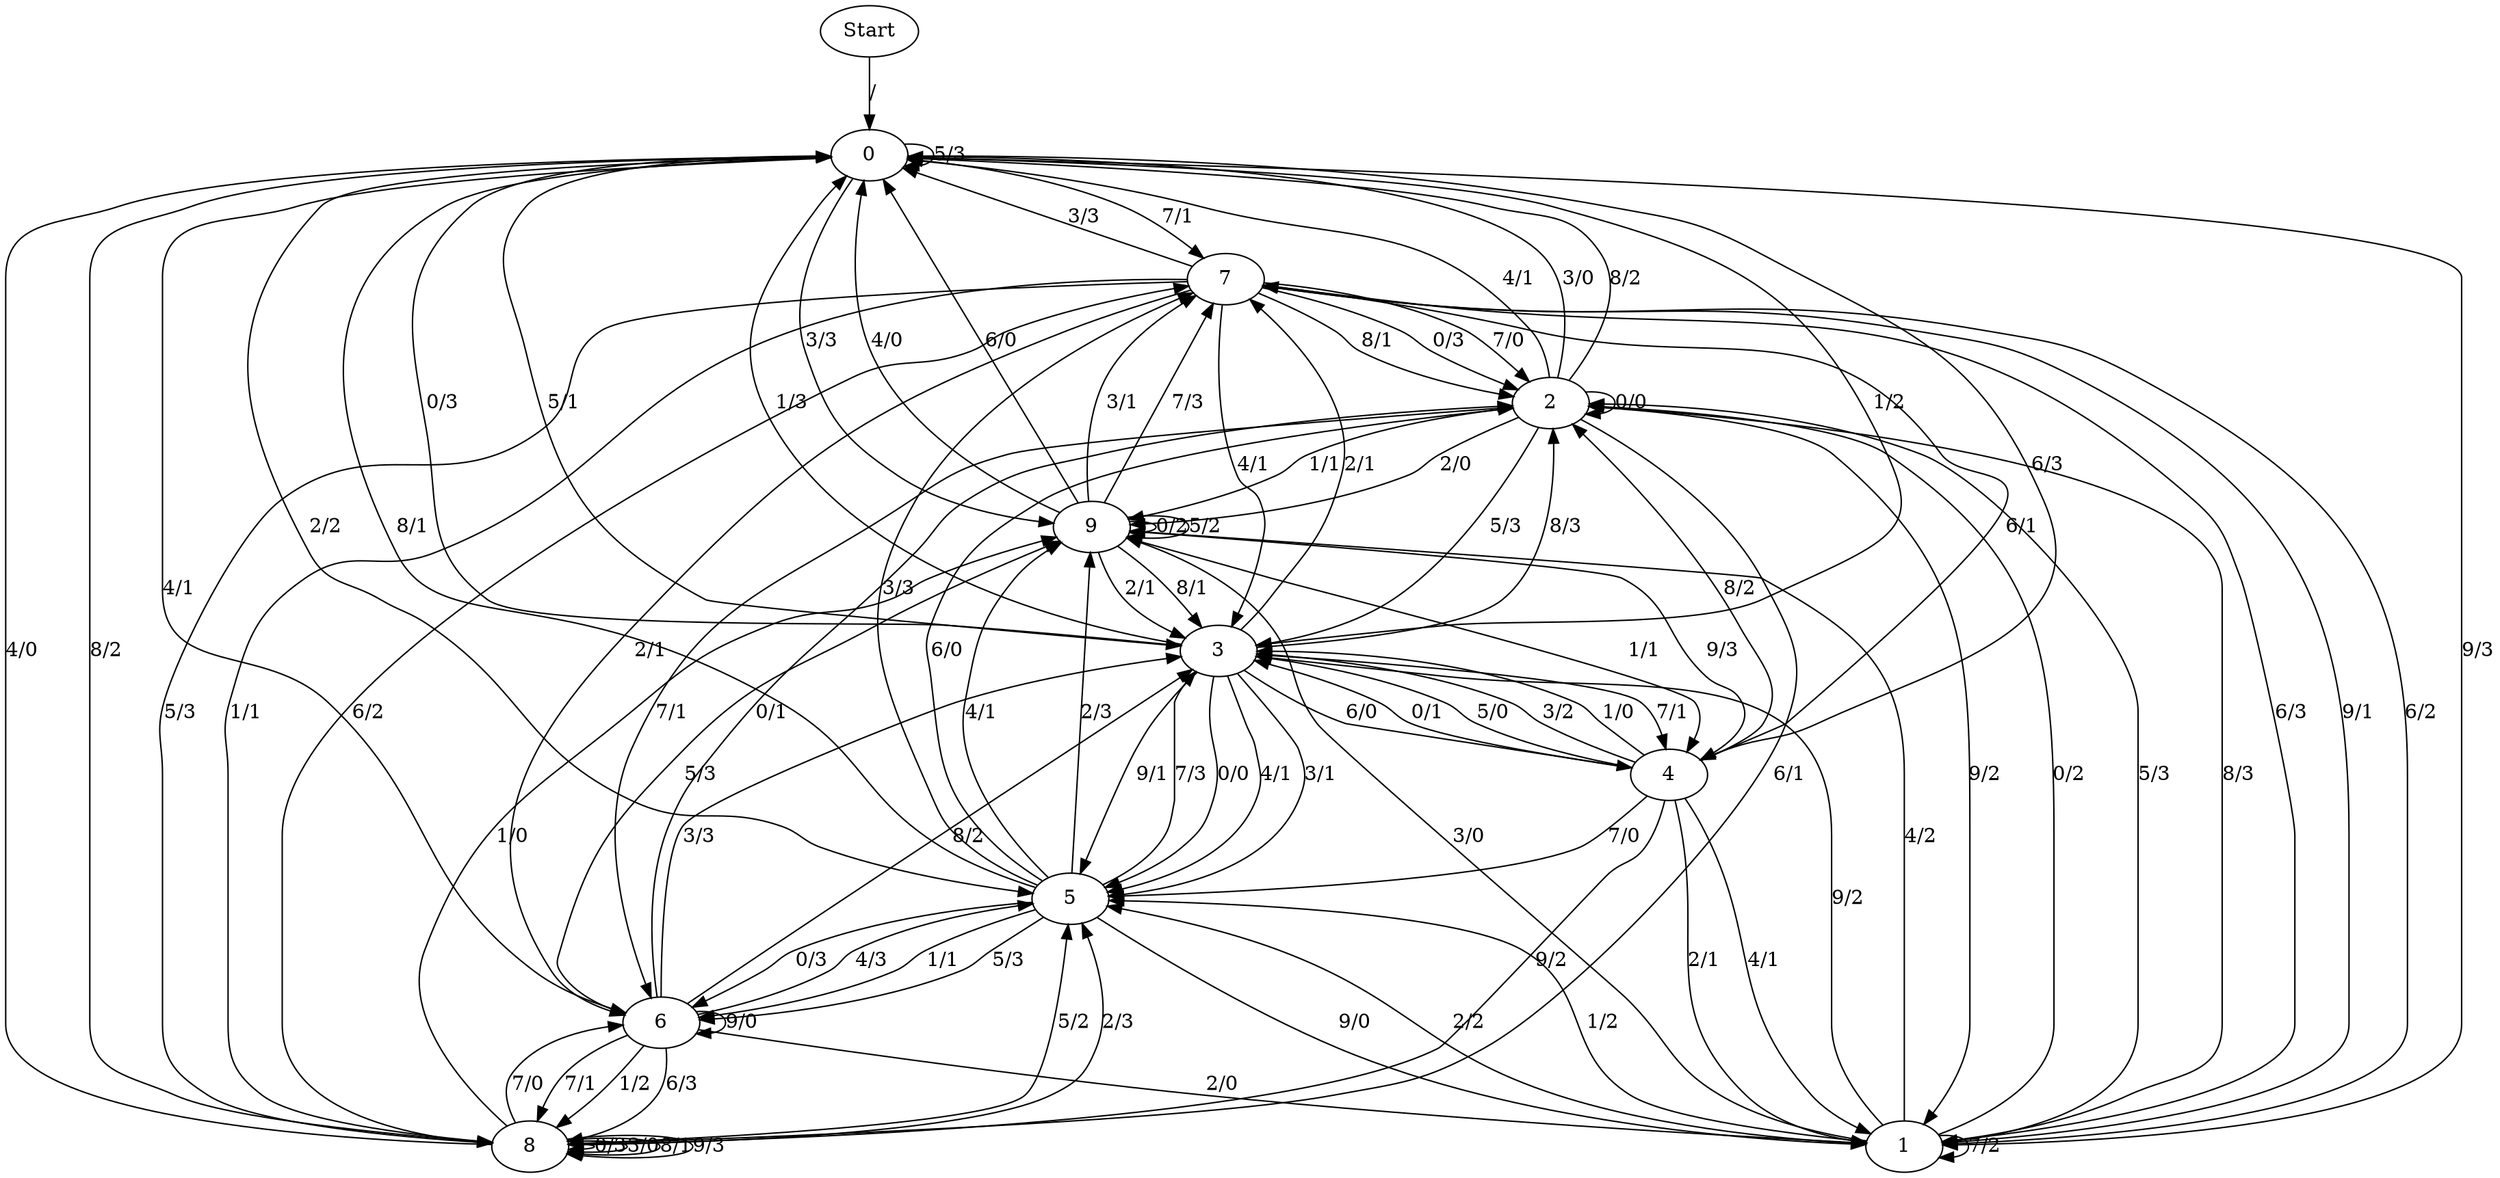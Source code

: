 digraph {
	Start -> 0 [label="/"]
	0 -> 7 [label="7/1"]
	0 -> 8 [label="8/2"]
	0 -> 1 [label="9/3"]
	0 -> 6 [label="4/1"]
	0 -> 4 [label="6/3"]
	0 -> 5 [label="2/2"]
	0 -> 3 [label="1/2"]
	0 -> 3 [label="0/3"]
	0 -> 0 [label="5/3"]
	0 -> 9 [label="3/3"]
	7 -> 3 [label="4/1"]
	7 -> 1 [label="6/3"]
	7 -> 0 [label="3/3"]
	7 -> 8 [label="5/3"]
	7 -> 6 [label="2/1"]
	7 -> 8 [label="1/1"]
	7 -> 2 [label="0/3"]
	7 -> 2 [label="7/0"]
	7 -> 1 [label="9/1"]
	7 -> 2 [label="8/1"]
	1 -> 9 [label="3/0"]
	1 -> 9 [label="4/2"]
	1 -> 3 [label="9/2"]
	1 -> 5 [label="2/2"]
	1 -> 2 [label="0/2"]
	1 -> 5 [label="1/2"]
	1 -> 2 [label="5/3"]
	1 -> 1 [label="7/2"]
	1 -> 7 [label="6/2"]
	1 -> 2 [label="8/3"]
	5 -> 6 [label="1/1"]
	5 -> 3 [label="7/3"]
	5 -> 6 [label="0/3"]
	5 -> 6 [label="5/3"]
	5 -> 7 [label="3/3"]
	5 -> 9 [label="4/1"]
	5 -> 9 [label="2/3"]
	5 -> 1 [label="9/0"]
	5 -> 2 [label="6/0"]
	5 -> 0 [label="8/1"]
	6 -> 8 [label="7/1"]
	6 -> 3 [label="3/3"]
	6 -> 6 [label="9/0"]
	6 -> 1 [label="2/0"]
	6 -> 2 [label="0/1"]
	6 -> 8 [label="1/2"]
	6 -> 8 [label="6/3"]
	6 -> 3 [label="8/2"]
	6 -> 9 [label="5/3"]
	6 -> 5 [label="4/3"]
	8 -> 7 [label="6/2"]
	8 -> 6 [label="7/0"]
	8 -> 5 [label="5/2"]
	8 -> 5 [label="2/3"]
	8 -> 0 [label="4/0"]
	8 -> 9 [label="1/0"]
	8 -> 8 [label="0/3"]
	8 -> 8 [label="3/0"]
	8 -> 8 [label="8/1"]
	8 -> 8 [label="9/3"]
	3 -> 5 [label="9/1"]
	3 -> 5 [label="0/0"]
	3 -> 4 [label="6/0"]
	3 -> 5 [label="4/1"]
	3 -> 4 [label="7/1"]
	3 -> 0 [label="5/1"]
	3 -> 7 [label="2/1"]
	3 -> 5 [label="3/1"]
	3 -> 2 [label="8/3"]
	3 -> 0 [label="1/3"]
	2 -> 8 [label="6/1"]
	2 -> 2 [label="0/0"]
	2 -> 0 [label="4/1"]
	2 -> 1 [label="9/2"]
	2 -> 0 [label="3/0"]
	2 -> 6 [label="7/1"]
	2 -> 9 [label="1/1"]
	2 -> 9 [label="2/0"]
	2 -> 0 [label="8/2"]
	2 -> 3 [label="5/3"]
	9 -> 7 [label="7/3"]
	9 -> 4 [label="9/3"]
	9 -> 3 [label="2/1"]
	9 -> 4 [label="1/1"]
	9 -> 3 [label="8/1"]
	9 -> 0 [label="4/0"]
	9 -> 9 [label="0/2"]
	9 -> 0 [label="6/0"]
	9 -> 7 [label="3/1"]
	9 -> 9 [label="5/2"]
	4 -> 1 [label="2/1"]
	4 -> 1 [label="4/1"]
	4 -> 5 [label="7/0"]
	4 -> 3 [label="0/1"]
	4 -> 3 [label="5/0"]
	4 -> 8 [label="9/2"]
	4 -> 2 [label="8/2"]
	4 -> 7 [label="6/1"]
	4 -> 3 [label="3/2"]
	4 -> 3 [label="1/0"]
}